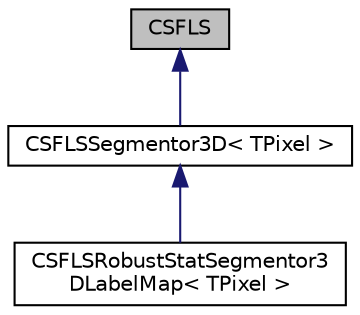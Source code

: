 digraph "CSFLS"
{
  bgcolor="transparent";
  edge [fontname="Helvetica",fontsize="10",labelfontname="Helvetica",labelfontsize="10"];
  node [fontname="Helvetica",fontsize="10",shape=record];
  Node0 [label="CSFLS",height=0.2,width=0.4,color="black", fillcolor="grey75", style="filled", fontcolor="black"];
  Node0 -> Node1 [dir="back",color="midnightblue",fontsize="10",style="solid",fontname="Helvetica"];
  Node1 [label="CSFLSSegmentor3D\< TPixel \>",height=0.2,width=0.4,color="black",URL="$classCSFLSSegmentor3D.html"];
  Node1 -> Node2 [dir="back",color="midnightblue",fontsize="10",style="solid",fontname="Helvetica"];
  Node2 [label="CSFLSRobustStatSegmentor3\lDLabelMap\< TPixel \>",height=0.2,width=0.4,color="black",URL="$classCSFLSRobustStatSegmentor3DLabelMap.html"];
}
